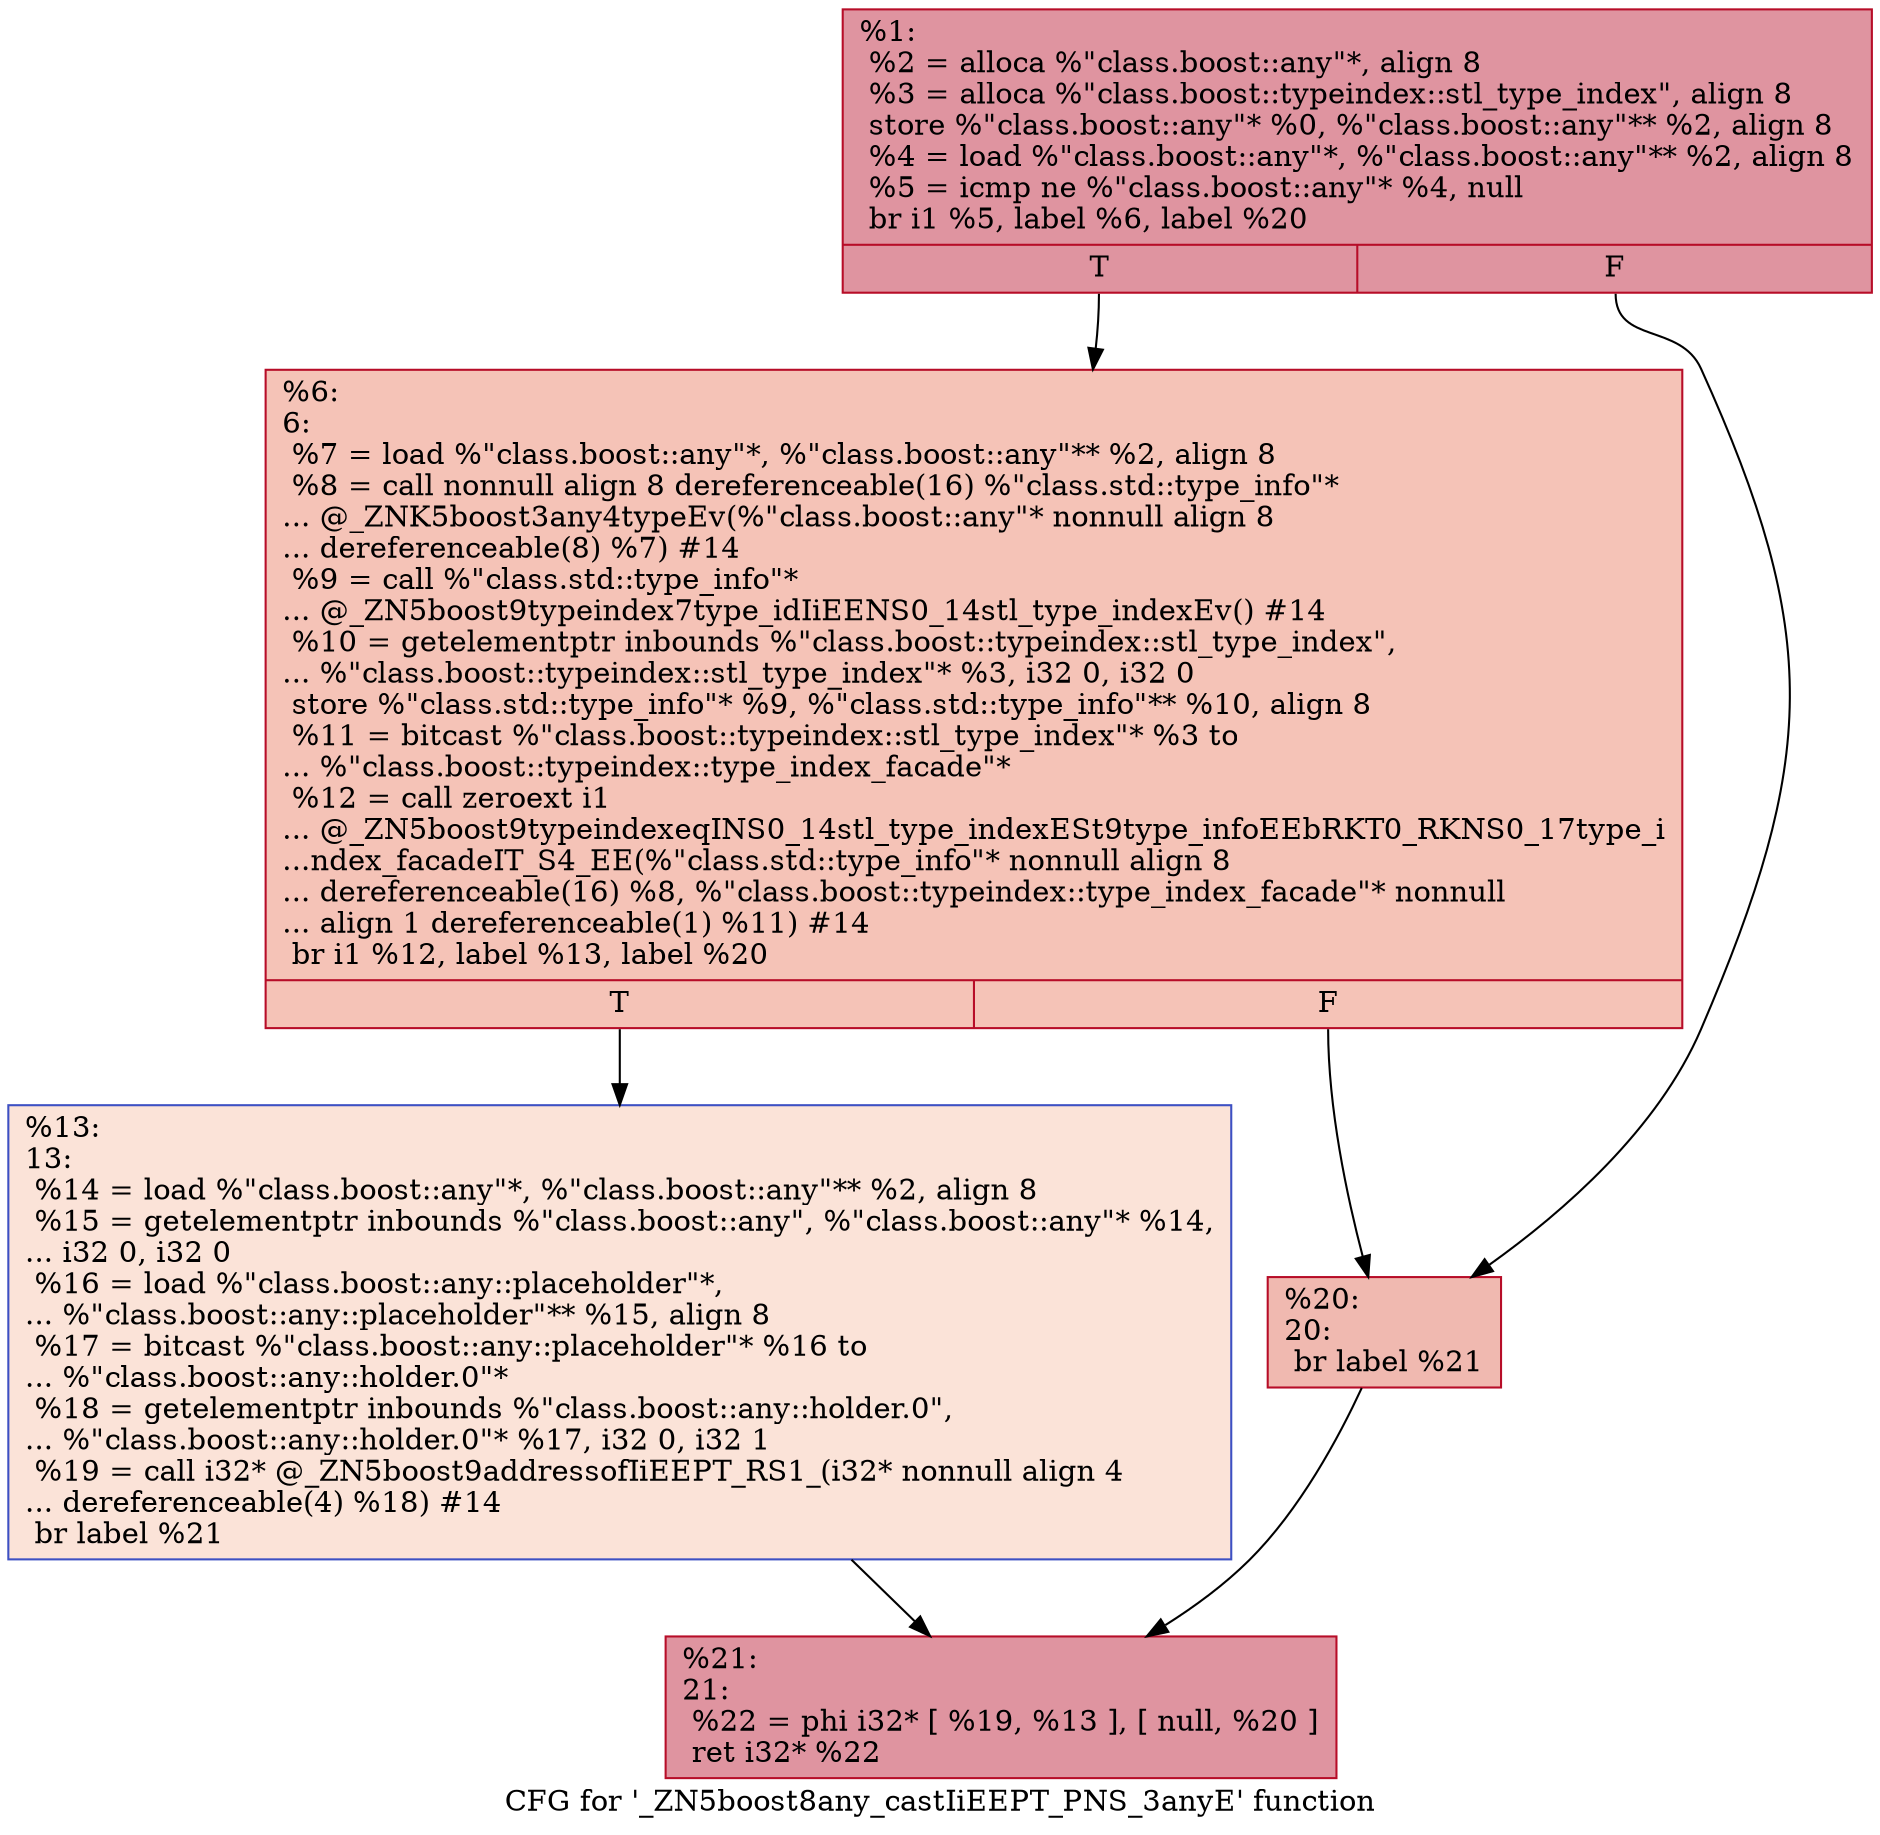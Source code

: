 digraph "CFG for '_ZN5boost8any_castIiEEPT_PNS_3anyE' function" {
	label="CFG for '_ZN5boost8any_castIiEEPT_PNS_3anyE' function";

	Node0x55aa9bbb2d40 [shape=record,color="#b70d28ff", style=filled, fillcolor="#b70d2870",label="{%1:\l  %2 = alloca %\"class.boost::any\"*, align 8\l  %3 = alloca %\"class.boost::typeindex::stl_type_index\", align 8\l  store %\"class.boost::any\"* %0, %\"class.boost::any\"** %2, align 8\l  %4 = load %\"class.boost::any\"*, %\"class.boost::any\"** %2, align 8\l  %5 = icmp ne %\"class.boost::any\"* %4, null\l  br i1 %5, label %6, label %20\l|{<s0>T|<s1>F}}"];
	Node0x55aa9bbb2d40:s0 -> Node0x55aa9bbb2fe0;
	Node0x55aa9bbb2d40:s1 -> Node0x55aa9bbb3030;
	Node0x55aa9bbb2fe0 [shape=record,color="#b70d28ff", style=filled, fillcolor="#e8765c70",label="{%6:\l6:                                                \l  %7 = load %\"class.boost::any\"*, %\"class.boost::any\"** %2, align 8\l  %8 = call nonnull align 8 dereferenceable(16) %\"class.std::type_info\"*\l... @_ZNK5boost3any4typeEv(%\"class.boost::any\"* nonnull align 8\l... dereferenceable(8) %7) #14\l  %9 = call %\"class.std::type_info\"*\l... @_ZN5boost9typeindex7type_idIiEENS0_14stl_type_indexEv() #14\l  %10 = getelementptr inbounds %\"class.boost::typeindex::stl_type_index\",\l... %\"class.boost::typeindex::stl_type_index\"* %3, i32 0, i32 0\l  store %\"class.std::type_info\"* %9, %\"class.std::type_info\"** %10, align 8\l  %11 = bitcast %\"class.boost::typeindex::stl_type_index\"* %3 to\l... %\"class.boost::typeindex::type_index_facade\"*\l  %12 = call zeroext i1\l... @_ZN5boost9typeindexeqINS0_14stl_type_indexESt9type_infoEEbRKT0_RKNS0_17type_i\l...ndex_facadeIT_S4_EE(%\"class.std::type_info\"* nonnull align 8\l... dereferenceable(16) %8, %\"class.boost::typeindex::type_index_facade\"* nonnull\l... align 1 dereferenceable(1) %11) #14\l  br i1 %12, label %13, label %20\l|{<s0>T|<s1>F}}"];
	Node0x55aa9bbb2fe0:s0 -> Node0x55aa9bbb3790;
	Node0x55aa9bbb2fe0:s1 -> Node0x55aa9bbb3030;
	Node0x55aa9bbb3790 [shape=record,color="#3d50c3ff", style=filled, fillcolor="#f6bfa670",label="{%13:\l13:                                               \l  %14 = load %\"class.boost::any\"*, %\"class.boost::any\"** %2, align 8\l  %15 = getelementptr inbounds %\"class.boost::any\", %\"class.boost::any\"* %14,\l... i32 0, i32 0\l  %16 = load %\"class.boost::any::placeholder\"*,\l... %\"class.boost::any::placeholder\"** %15, align 8\l  %17 = bitcast %\"class.boost::any::placeholder\"* %16 to\l... %\"class.boost::any::holder.0\"*\l  %18 = getelementptr inbounds %\"class.boost::any::holder.0\",\l... %\"class.boost::any::holder.0\"* %17, i32 0, i32 1\l  %19 = call i32* @_ZN5boost9addressofIiEEPT_RS1_(i32* nonnull align 4\l... dereferenceable(4) %18) #14\l  br label %21\l}"];
	Node0x55aa9bbb3790 -> Node0x55aa9bbb3b70;
	Node0x55aa9bbb3030 [shape=record,color="#b70d28ff", style=filled, fillcolor="#de614d70",label="{%20:\l20:                                               \l  br label %21\l}"];
	Node0x55aa9bbb3030 -> Node0x55aa9bbb3b70;
	Node0x55aa9bbb3b70 [shape=record,color="#b70d28ff", style=filled, fillcolor="#b70d2870",label="{%21:\l21:                                               \l  %22 = phi i32* [ %19, %13 ], [ null, %20 ]\l  ret i32* %22\l}"];
}
